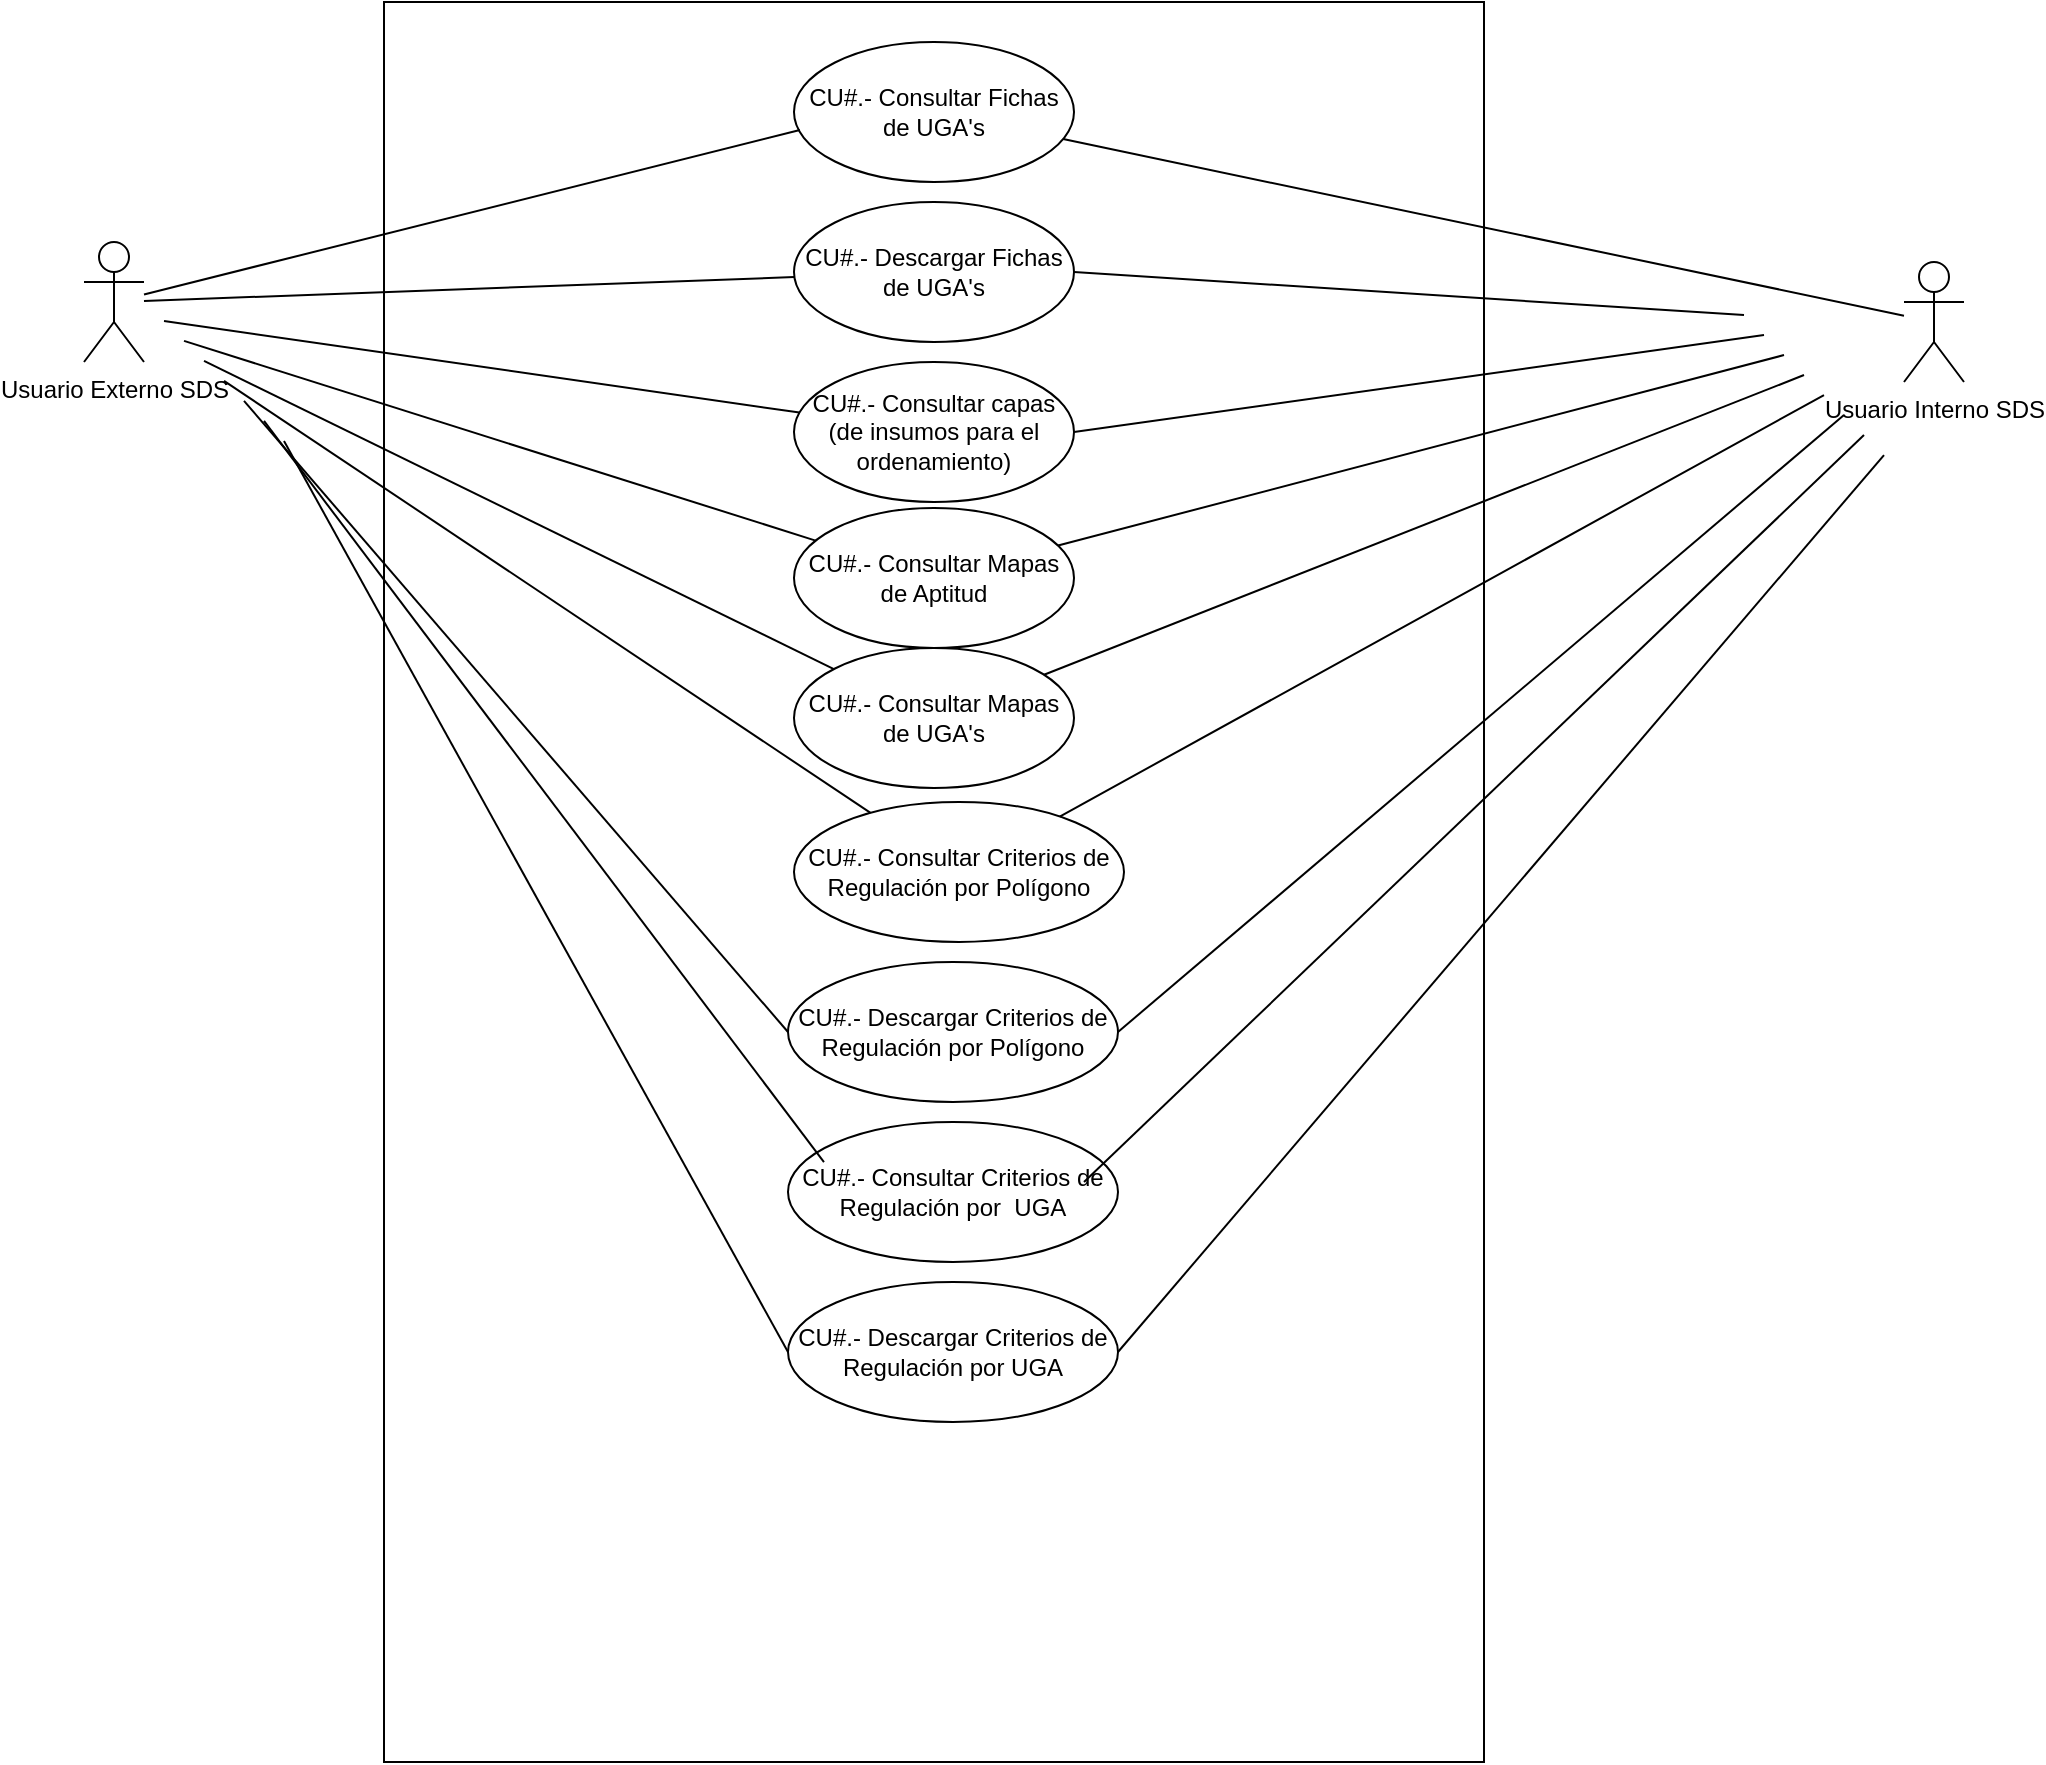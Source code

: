 <mxfile version="13.0.3" type="device"><diagram name="Page-1" id="e7e014a7-5840-1c2e-5031-d8a46d1fe8dd"><mxGraphModel dx="1422" dy="825" grid="1" gridSize="10" guides="1" tooltips="1" connect="1" arrows="1" fold="1" page="1" pageScale="1" pageWidth="1169" pageHeight="826" background="#ffffff" math="0" shadow="0"><root><mxCell id="0"/><mxCell id="1" parent="0"/><mxCell id="KqiGJf3FJq8Xuy64344d-44" value="Usuario Interno SDS" style="shape=umlActor;verticalLabelPosition=bottom;labelBackgroundColor=#ffffff;verticalAlign=top;html=1;" vertex="1" parent="1"><mxGeometry x="1060" y="220" width="30" height="60" as="geometry"/></mxCell><mxCell id="KqiGJf3FJq8Xuy64344d-46" value="Usuario Externo SDS" style="shape=umlActor;verticalLabelPosition=bottom;labelBackgroundColor=#ffffff;verticalAlign=top;html=1;" vertex="1" parent="1"><mxGeometry x="150" y="210" width="30" height="60" as="geometry"/></mxCell><mxCell id="KqiGJf3FJq8Xuy64344d-49" value="" style="rounded=0;whiteSpace=wrap;html=1;" vertex="1" parent="1"><mxGeometry x="300" y="90" width="550" height="880" as="geometry"/></mxCell><mxCell id="KqiGJf3FJq8Xuy64344d-50" value="CU#.- Consultar Fichas de UGA's" style="ellipse;whiteSpace=wrap;html=1;" vertex="1" parent="1"><mxGeometry x="505" y="110" width="140" height="70" as="geometry"/></mxCell><mxCell id="KqiGJf3FJq8Xuy64344d-51" value="CU#.- Descargar Fichas de UGA's" style="ellipse;whiteSpace=wrap;html=1;" vertex="1" parent="1"><mxGeometry x="505" y="190" width="140" height="70" as="geometry"/></mxCell><mxCell id="KqiGJf3FJq8Xuy64344d-52" value="CU#.- Consultar capas (de insumos para el ordenamiento)" style="ellipse;whiteSpace=wrap;html=1;" vertex="1" parent="1"><mxGeometry x="505" y="270" width="140" height="70" as="geometry"/></mxCell><mxCell id="KqiGJf3FJq8Xuy64344d-53" value="CU#.- Consultar Mapas de Aptitud" style="ellipse;whiteSpace=wrap;html=1;" vertex="1" parent="1"><mxGeometry x="505" y="343" width="140" height="70" as="geometry"/></mxCell><mxCell id="KqiGJf3FJq8Xuy64344d-54" value="CU#.- Consultar Mapas de UGA's" style="ellipse;whiteSpace=wrap;html=1;" vertex="1" parent="1"><mxGeometry x="505" y="413" width="140" height="70" as="geometry"/></mxCell><mxCell id="KqiGJf3FJq8Xuy64344d-55" value="CU#.- Consultar Criterios de Regulación por Polígono" style="ellipse;whiteSpace=wrap;html=1;" vertex="1" parent="1"><mxGeometry x="505" y="490" width="165" height="70" as="geometry"/></mxCell><mxCell id="KqiGJf3FJq8Xuy64344d-56" value="CU#.- Descargar Criterios de Regulación por Polígono" style="ellipse;whiteSpace=wrap;html=1;" vertex="1" parent="1"><mxGeometry x="502" y="570" width="165" height="70" as="geometry"/></mxCell><mxCell id="KqiGJf3FJq8Xuy64344d-57" value="CU#.- Consultar Criterios de Regulación por&amp;nbsp; UGA" style="ellipse;whiteSpace=wrap;html=1;" vertex="1" parent="1"><mxGeometry x="502" y="650" width="165" height="70" as="geometry"/></mxCell><mxCell id="KqiGJf3FJq8Xuy64344d-58" value="CU#.- Descargar Criterios de Regulación por UGA" style="ellipse;whiteSpace=wrap;html=1;" vertex="1" parent="1"><mxGeometry x="502" y="730" width="165" height="70" as="geometry"/></mxCell><mxCell id="KqiGJf3FJq8Xuy64344d-59" value="" style="endArrow=none;html=1;entryX=0.021;entryY=0.629;entryDx=0;entryDy=0;entryPerimeter=0;" edge="1" parent="1" source="KqiGJf3FJq8Xuy64344d-46" target="KqiGJf3FJq8Xuy64344d-50"><mxGeometry width="50" height="50" relative="1" as="geometry"><mxPoint x="580" y="480" as="sourcePoint"/><mxPoint x="630" y="430" as="targetPoint"/></mxGeometry></mxCell><mxCell id="KqiGJf3FJq8Xuy64344d-60" value="" style="endArrow=none;html=1;" edge="1" parent="1" source="KqiGJf3FJq8Xuy64344d-46" target="KqiGJf3FJq8Xuy64344d-51"><mxGeometry width="50" height="50" relative="1" as="geometry"><mxPoint x="190" y="246.24" as="sourcePoint"/><mxPoint x="517.94" y="164.03" as="targetPoint"/></mxGeometry></mxCell><mxCell id="KqiGJf3FJq8Xuy64344d-61" value="" style="endArrow=none;html=1;" edge="1" parent="1" target="KqiGJf3FJq8Xuy64344d-52"><mxGeometry width="50" height="50" relative="1" as="geometry"><mxPoint x="190" y="249.451" as="sourcePoint"/><mxPoint x="515.187" y="237.554" as="targetPoint"/></mxGeometry></mxCell><mxCell id="KqiGJf3FJq8Xuy64344d-62" value="" style="endArrow=none;html=1;" edge="1" parent="1" target="KqiGJf3FJq8Xuy64344d-53"><mxGeometry width="50" height="50" relative="1" as="geometry"><mxPoint x="200" y="259.451" as="sourcePoint"/><mxPoint x="525.187" y="247.554" as="targetPoint"/></mxGeometry></mxCell><mxCell id="KqiGJf3FJq8Xuy64344d-63" value="" style="endArrow=none;html=1;" edge="1" parent="1" target="KqiGJf3FJq8Xuy64344d-54"><mxGeometry width="50" height="50" relative="1" as="geometry"><mxPoint x="210" y="269.451" as="sourcePoint"/><mxPoint x="535.187" y="257.554" as="targetPoint"/></mxGeometry></mxCell><mxCell id="KqiGJf3FJq8Xuy64344d-64" value="" style="endArrow=none;html=1;" edge="1" parent="1" target="KqiGJf3FJq8Xuy64344d-55"><mxGeometry width="50" height="50" relative="1" as="geometry"><mxPoint x="220" y="279.451" as="sourcePoint"/><mxPoint x="545.187" y="267.554" as="targetPoint"/></mxGeometry></mxCell><mxCell id="KqiGJf3FJq8Xuy64344d-65" value="" style="endArrow=none;html=1;entryX=0;entryY=0.5;entryDx=0;entryDy=0;" edge="1" parent="1" target="KqiGJf3FJq8Xuy64344d-56"><mxGeometry width="50" height="50" relative="1" as="geometry"><mxPoint x="230" y="289.451" as="sourcePoint"/><mxPoint x="555.187" y="277.554" as="targetPoint"/></mxGeometry></mxCell><mxCell id="KqiGJf3FJq8Xuy64344d-66" value="" style="endArrow=none;html=1;entryX=0.109;entryY=0.286;entryDx=0;entryDy=0;entryPerimeter=0;" edge="1" parent="1" target="KqiGJf3FJq8Xuy64344d-57"><mxGeometry width="50" height="50" relative="1" as="geometry"><mxPoint x="240" y="299.451" as="sourcePoint"/><mxPoint x="565.187" y="287.554" as="targetPoint"/></mxGeometry></mxCell><mxCell id="KqiGJf3FJq8Xuy64344d-67" value="" style="endArrow=none;html=1;entryX=0;entryY=0.5;entryDx=0;entryDy=0;" edge="1" parent="1" target="KqiGJf3FJq8Xuy64344d-58"><mxGeometry width="50" height="50" relative="1" as="geometry"><mxPoint x="250" y="309.451" as="sourcePoint"/><mxPoint x="575.187" y="297.554" as="targetPoint"/></mxGeometry></mxCell><mxCell id="KqiGJf3FJq8Xuy64344d-68" value="" style="endArrow=none;html=1;" edge="1" parent="1" source="KqiGJf3FJq8Xuy64344d-50" target="KqiGJf3FJq8Xuy64344d-44"><mxGeometry width="50" height="50" relative="1" as="geometry"><mxPoint x="580" y="480" as="sourcePoint"/><mxPoint x="630" y="430" as="targetPoint"/></mxGeometry></mxCell><mxCell id="KqiGJf3FJq8Xuy64344d-69" value="" style="endArrow=none;html=1;exitX=1;exitY=0.5;exitDx=0;exitDy=0;" edge="1" parent="1" source="KqiGJf3FJq8Xuy64344d-51"><mxGeometry width="50" height="50" relative="1" as="geometry"><mxPoint x="648.576" y="169.647" as="sourcePoint"/><mxPoint x="980" y="246.524" as="targetPoint"/></mxGeometry></mxCell><mxCell id="KqiGJf3FJq8Xuy64344d-70" value="" style="endArrow=none;html=1;exitX=1;exitY=0.5;exitDx=0;exitDy=0;" edge="1" parent="1" source="KqiGJf3FJq8Xuy64344d-52"><mxGeometry width="50" height="50" relative="1" as="geometry"><mxPoint x="658.576" y="179.647" as="sourcePoint"/><mxPoint x="990" y="256.524" as="targetPoint"/></mxGeometry></mxCell><mxCell id="KqiGJf3FJq8Xuy64344d-71" value="" style="endArrow=none;html=1;" edge="1" parent="1" source="KqiGJf3FJq8Xuy64344d-53"><mxGeometry width="50" height="50" relative="1" as="geometry"><mxPoint x="668.576" y="189.647" as="sourcePoint"/><mxPoint x="1000" y="266.524" as="targetPoint"/></mxGeometry></mxCell><mxCell id="KqiGJf3FJq8Xuy64344d-72" value="" style="endArrow=none;html=1;" edge="1" parent="1" source="KqiGJf3FJq8Xuy64344d-54"><mxGeometry width="50" height="50" relative="1" as="geometry"><mxPoint x="678.576" y="199.647" as="sourcePoint"/><mxPoint x="1010" y="276.524" as="targetPoint"/></mxGeometry></mxCell><mxCell id="KqiGJf3FJq8Xuy64344d-73" value="" style="endArrow=none;html=1;" edge="1" parent="1" source="KqiGJf3FJq8Xuy64344d-55"><mxGeometry width="50" height="50" relative="1" as="geometry"><mxPoint x="688.576" y="209.647" as="sourcePoint"/><mxPoint x="1020" y="286.524" as="targetPoint"/></mxGeometry></mxCell><mxCell id="KqiGJf3FJq8Xuy64344d-74" value="" style="endArrow=none;html=1;exitX=1;exitY=0.5;exitDx=0;exitDy=0;" edge="1" parent="1" source="KqiGJf3FJq8Xuy64344d-56"><mxGeometry width="50" height="50" relative="1" as="geometry"><mxPoint x="698.576" y="219.647" as="sourcePoint"/><mxPoint x="1030" y="296.524" as="targetPoint"/></mxGeometry></mxCell><mxCell id="KqiGJf3FJq8Xuy64344d-75" value="" style="endArrow=none;html=1;exitX=0.897;exitY=0.429;exitDx=0;exitDy=0;exitPerimeter=0;" edge="1" parent="1" source="KqiGJf3FJq8Xuy64344d-57"><mxGeometry width="50" height="50" relative="1" as="geometry"><mxPoint x="708.576" y="229.647" as="sourcePoint"/><mxPoint x="1040" y="306.524" as="targetPoint"/></mxGeometry></mxCell><mxCell id="KqiGJf3FJq8Xuy64344d-76" value="" style="endArrow=none;html=1;exitX=1;exitY=0.5;exitDx=0;exitDy=0;" edge="1" parent="1" source="KqiGJf3FJq8Xuy64344d-58"><mxGeometry width="50" height="50" relative="1" as="geometry"><mxPoint x="718.576" y="239.647" as="sourcePoint"/><mxPoint x="1050" y="316.524" as="targetPoint"/></mxGeometry></mxCell></root></mxGraphModel></diagram></mxfile>